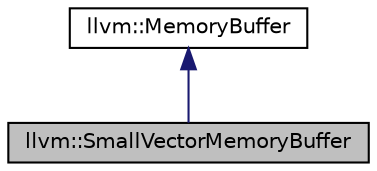 digraph "llvm::SmallVectorMemoryBuffer"
{
 // LATEX_PDF_SIZE
  bgcolor="transparent";
  edge [fontname="Helvetica",fontsize="10",labelfontname="Helvetica",labelfontsize="10"];
  node [fontname="Helvetica",fontsize="10",shape="box"];
  Node1 [label="llvm::SmallVectorMemoryBuffer",height=0.2,width=0.4,color="black", fillcolor="grey75", style="filled", fontcolor="black",tooltip="SmallVector-backed MemoryBuffer instance."];
  Node2 -> Node1 [dir="back",color="midnightblue",fontsize="10",style="solid",fontname="Helvetica"];
  Node2 [label="llvm::MemoryBuffer",height=0.2,width=0.4,color="black",URL="$classllvm_1_1MemoryBuffer.html",tooltip="This interface provides simple read-only access to a block of memory, and provides simple methods for..."];
}

